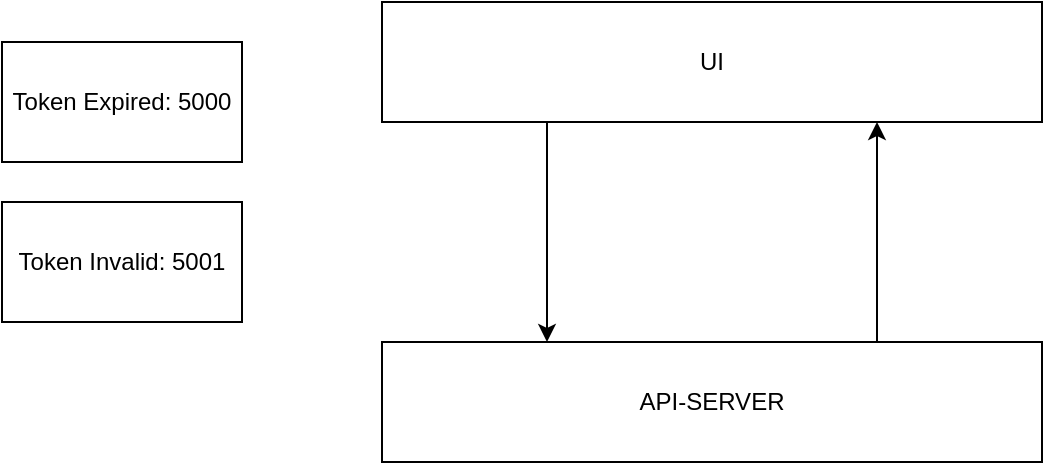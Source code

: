 <mxfile>
    <diagram id="k-OsGtzFQqVAf9tgj8me" name="Page-1">
        <mxGraphModel dx="1405" dy="375" grid="1" gridSize="10" guides="1" tooltips="1" connect="1" arrows="1" fold="1" page="1" pageScale="1" pageWidth="850" pageHeight="1100" math="0" shadow="0">
            <root>
                <mxCell id="0"/>
                <mxCell id="1" parent="0"/>
                <mxCell id="4" style="edgeStyle=none;html=1;exitX=0.25;exitY=1;exitDx=0;exitDy=0;entryX=0.25;entryY=0;entryDx=0;entryDy=0;" edge="1" parent="1" source="2" target="3">
                    <mxGeometry relative="1" as="geometry"/>
                </mxCell>
                <mxCell id="2" value="UI" style="rounded=0;whiteSpace=wrap;html=1;" vertex="1" parent="1">
                    <mxGeometry x="120" y="70" width="330" height="60" as="geometry"/>
                </mxCell>
                <mxCell id="5" style="edgeStyle=none;html=1;exitX=0.75;exitY=0;exitDx=0;exitDy=0;entryX=0.75;entryY=1;entryDx=0;entryDy=0;" edge="1" parent="1" source="3" target="2">
                    <mxGeometry relative="1" as="geometry"/>
                </mxCell>
                <mxCell id="3" value="API-SERVER" style="rounded=0;whiteSpace=wrap;html=1;" vertex="1" parent="1">
                    <mxGeometry x="120" y="240" width="330" height="60" as="geometry"/>
                </mxCell>
                <mxCell id="6" value="Token Expired: 5000" style="rounded=0;whiteSpace=wrap;html=1;" vertex="1" parent="1">
                    <mxGeometry x="-70" y="90" width="120" height="60" as="geometry"/>
                </mxCell>
                <mxCell id="7" value="Token Invalid: 5001" style="rounded=0;whiteSpace=wrap;html=1;" vertex="1" parent="1">
                    <mxGeometry x="-70" y="170" width="120" height="60" as="geometry"/>
                </mxCell>
            </root>
        </mxGraphModel>
    </diagram>
</mxfile>